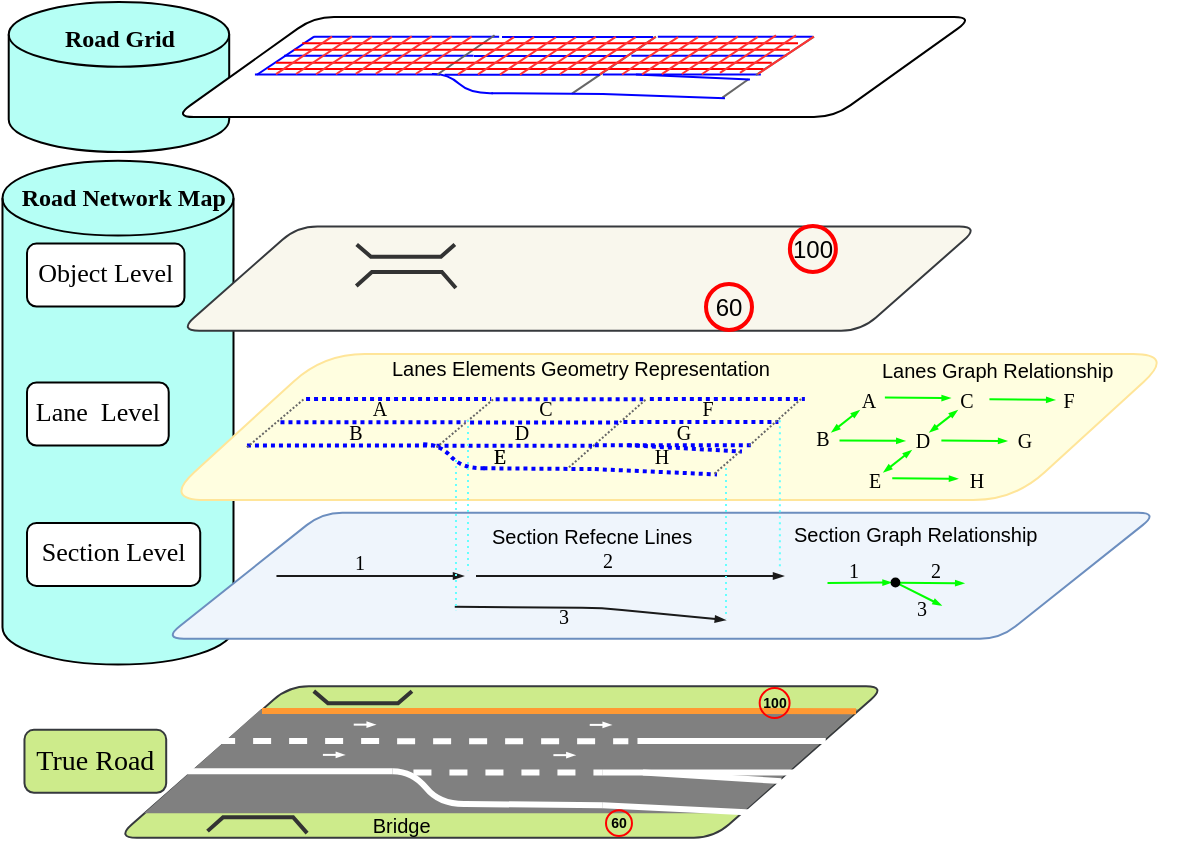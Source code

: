<mxfile version="13.7.2" type="github">
  <diagram id="C5RBs43oDa-KdzZeNtuy" name="Page-1">
    <mxGraphModel dx="517" dy="262" grid="1" gridSize="7.874" guides="1" tooltips="1" connect="1" arrows="1" fold="1" page="1" pageScale="1" pageWidth="850" pageHeight="1100" math="0" shadow="0">
      <root>
        <mxCell id="WIyWlLk6GJQsqaUBKTNV-0" />
        <mxCell id="WIyWlLk6GJQsqaUBKTNV-1" parent="WIyWlLk6GJQsqaUBKTNV-0" />
        <mxCell id="hoXgWQwnw69QvBTEGAqw-0" value="" style="shape=cylinder3;whiteSpace=wrap;boundedLbl=1;backgroundOutline=1;size=18.724;labelBorderColor=none;shadow=0;sketch=0;fillColor=#B5FFF5;" vertex="1" parent="WIyWlLk6GJQsqaUBKTNV-1">
          <mxGeometry x="99.24" y="228.35" width="115.51" height="251.96" as="geometry" />
        </mxCell>
        <mxCell id="hoXgWQwnw69QvBTEGAqw-1" value="Road Network Map" style="text;resizable=0;autosize=1;align=center;verticalAlign=middle;points=[];fillColor=none;strokeColor=none;fontFamily=Times New Roman;labelBorderColor=none;fontStyle=1" vertex="1" parent="WIyWlLk6GJQsqaUBKTNV-1">
          <mxGeometry x="104.75" y="234.22" width="110.236" height="23.622" as="geometry" />
        </mxCell>
        <mxCell id="hoXgWQwnw69QvBTEGAqw-2" value="" style="shape=parallelogram;perimeter=parallelogramPerimeter;whiteSpace=wrap;fixedSize=1;fillColor=#f9f7ed;fontFamily=Times New Roman;size=59.094;labelBorderColor=none;strokeColor=#36393d;rounded=1;" vertex="1" parent="WIyWlLk6GJQsqaUBKTNV-1">
          <mxGeometry x="187.61" y="261.26" width="400" height="52.09" as="geometry" />
        </mxCell>
        <mxCell id="hoXgWQwnw69QvBTEGAqw-3" value="" style="shape=parallelogram;perimeter=parallelogramPerimeter;whiteSpace=wrap;fixedSize=1;fontFamily=Times New Roman;size=79.842;labelBorderColor=none;fillColor=#FFFEE0;strokeColor=#FFE599;rounded=1;arcSize=41;" vertex="1" parent="WIyWlLk6GJQsqaUBKTNV-1">
          <mxGeometry x="180" y="325" width="505.04" height="73" as="geometry" />
        </mxCell>
        <mxCell id="hoXgWQwnw69QvBTEGAqw-6" value="" style="shape=cylinder3;whiteSpace=wrap;boundedLbl=1;backgroundOutline=1;size=16.2;fillColor=#B5FFF5;labelBorderColor=none;shadow=0;sketch=0;" vertex="1" parent="WIyWlLk6GJQsqaUBKTNV-1">
          <mxGeometry x="102.36" y="149" width="110.24" height="75" as="geometry" />
        </mxCell>
        <mxCell id="hoXgWQwnw69QvBTEGAqw-7" value="Road Grid" style="text;resizable=0;autosize=1;align=center;verticalAlign=middle;points=[];fillColor=none;strokeColor=none;fontFamily=Times New Roman;labelBorderColor=none;fontStyle=1" vertex="1" parent="WIyWlLk6GJQsqaUBKTNV-1">
          <mxGeometry x="126.48" y="154.5" width="62.992" height="23.622" as="geometry" />
        </mxCell>
        <mxCell id="hoXgWQwnw69QvBTEGAqw-8" value="" style="shape=parallelogram;perimeter=parallelogramPerimeter;whiteSpace=wrap;fixedSize=1;fontFamily=Times New Roman;size=70.0;labelBorderColor=none;fillColor=#FFFFFF;rounded=1;" vertex="1" parent="WIyWlLk6GJQsqaUBKTNV-1">
          <mxGeometry x="185" y="156.5" width="400" height="50" as="geometry" />
        </mxCell>
        <mxCell id="hoXgWQwnw69QvBTEGAqw-19" value="Section Level" style="text;resizable=0;autosize=1;align=center;verticalAlign=top;points=[];fontFamily=Times New Roman;labelBorderColor=none;rounded=1;fontSize=13;labelBackgroundColor=none;fillColor=#ffffff;strokeColor=#000000;" vertex="1" parent="WIyWlLk6GJQsqaUBKTNV-1">
          <mxGeometry x="111.5" y="409.45" width="86.614" height="31.496" as="geometry" />
        </mxCell>
        <mxCell id="hoXgWQwnw69QvBTEGAqw-20" value="Lane  Level" style="text;resizable=0;autosize=1;align=center;verticalAlign=top;points=[];fontFamily=Times New Roman;labelBorderColor=none;rounded=1;fontSize=13;strokeColor=#000000;fillColor=#ffffff;" vertex="1" parent="WIyWlLk6GJQsqaUBKTNV-1">
          <mxGeometry x="111.5" y="339.25" width="70.866" height="31.496" as="geometry" />
        </mxCell>
        <mxCell id="hoXgWQwnw69QvBTEGAqw-22" value="Object Level" style="text;resizable=0;autosize=1;align=center;verticalAlign=top;points=[];fontFamily=Times New Roman;labelBorderColor=none;rounded=1;fontSize=13;strokeColor=#000000;fillColor=#ffffff;" vertex="1" parent="WIyWlLk6GJQsqaUBKTNV-1">
          <mxGeometry x="111.5" y="269.8" width="78.74" height="31.496" as="geometry" />
        </mxCell>
        <mxCell id="hoXgWQwnw69QvBTEGAqw-24" value="100" style="ellipse;whiteSpace=wrap;aspect=fixed;rounded=1;shadow=0;sketch=0;gradientColor=#ea6b66;fillColor=none;strokeColor=#FF0000;strokeWidth=2;" vertex="1" parent="WIyWlLk6GJQsqaUBKTNV-1">
          <mxGeometry x="492.94" y="261" width="23" height="23" as="geometry" />
        </mxCell>
        <mxCell id="hoXgWQwnw69QvBTEGAqw-30" value="60" style="ellipse;whiteSpace=wrap;aspect=fixed;rounded=1;shadow=0;sketch=0;gradientColor=#ea6b66;fillColor=none;strokeColor=#FF0000;strokeWidth=2;" vertex="1" parent="WIyWlLk6GJQsqaUBKTNV-1">
          <mxGeometry x="451" y="290" width="23" height="23" as="geometry" />
        </mxCell>
        <mxCell id="hoXgWQwnw69QvBTEGAqw-112" value="" style="group;strokeWidth=1;dashed=1;dashPattern=1 1;" vertex="1" connectable="0" parent="WIyWlLk6GJQsqaUBKTNV-1">
          <mxGeometry x="221.47" y="347.46" width="265.748" height="37.76" as="geometry" />
        </mxCell>
        <mxCell id="hoXgWQwnw69QvBTEGAqw-103" value="" style="group;" vertex="1" connectable="0" parent="hoXgWQwnw69QvBTEGAqw-112">
          <mxGeometry width="265.748" height="37.76" as="geometry" />
        </mxCell>
        <mxCell id="hoXgWQwnw69QvBTEGAqw-78" value="" style="endArrow=none;dashed=1;strokeWidth=1;strokeColor=#666666;dashPattern=1 1;" edge="1" parent="hoXgWQwnw69QvBTEGAqw-103">
          <mxGeometry width="50" height="50" relative="1" as="geometry">
            <mxPoint x="161.026" y="34.211" as="sourcePoint" />
            <mxPoint x="199.622" y="0.132" as="targetPoint" />
          </mxGeometry>
        </mxCell>
        <mxCell id="hoXgWQwnw69QvBTEGAqw-88" value="" style="endArrow=none;dashed=1;strokeWidth=2;strokeColor=#0000FF;dashPattern=1 1;" edge="1" parent="hoXgWQwnw69QvBTEGAqw-103">
          <mxGeometry width="50" height="50" relative="1" as="geometry">
            <mxPoint x="29.555" as="sourcePoint" />
            <mxPoint x="122.114" as="targetPoint" />
          </mxGeometry>
        </mxCell>
        <mxCell id="hoXgWQwnw69QvBTEGAqw-90" value="" style="endArrow=none;dashed=1;strokeWidth=2;strokeColor=#0000FF;dashPattern=1 1;" edge="1" parent="hoXgWQwnw69QvBTEGAqw-103">
          <mxGeometry width="50" height="50" relative="1" as="geometry">
            <mxPoint x="16.766" y="11.68" as="sourcePoint" />
            <mxPoint x="109.324" y="11.68" as="targetPoint" />
          </mxGeometry>
        </mxCell>
        <mxCell id="hoXgWQwnw69QvBTEGAqw-91" value="" style="endArrow=none;dashed=1;strokeWidth=2;strokeColor=#0000FF;dashPattern=1 1;" edge="1" parent="hoXgWQwnw69QvBTEGAqw-103">
          <mxGeometry width="50" height="50" relative="1" as="geometry">
            <mxPoint x="0.003" y="23.229" as="sourcePoint" />
            <mxPoint x="92.561" y="23.229" as="targetPoint" />
          </mxGeometry>
        </mxCell>
        <mxCell id="hoXgWQwnw69QvBTEGAqw-93" value="" style="endArrow=none;dashed=1;strokeWidth=2;strokeColor=#0000FF;dashPattern=1 1;" edge="1" parent="hoXgWQwnw69QvBTEGAqw-103">
          <mxGeometry width="50" height="50" relative="1" as="geometry">
            <mxPoint x="124.359" y="0.142" as="sourcePoint" />
            <mxPoint x="198.117" y="0.142" as="targetPoint" />
          </mxGeometry>
        </mxCell>
        <mxCell id="hoXgWQwnw69QvBTEGAqw-94" value="" style="endArrow=none;dashed=1;strokeWidth=2;strokeColor=#0000FF;dashPattern=1 1;" edge="1" parent="hoXgWQwnw69QvBTEGAqw-103">
          <mxGeometry width="50" height="50" relative="1" as="geometry">
            <mxPoint x="111.57" y="11.823" as="sourcePoint" />
            <mxPoint x="186.077" y="11.823" as="targetPoint" />
          </mxGeometry>
        </mxCell>
        <mxCell id="hoXgWQwnw69QvBTEGAqw-95" value="" style="endArrow=none;dashed=1;strokeWidth=2;strokeColor=#0000FF;dashPattern=1 1;" edge="1" parent="hoXgWQwnw69QvBTEGAqw-103">
          <mxGeometry width="50" height="50" relative="1" as="geometry">
            <mxPoint x="94.807" y="23.371" as="sourcePoint" />
            <mxPoint x="172.532" y="23.371" as="targetPoint" />
          </mxGeometry>
        </mxCell>
        <mxCell id="hoXgWQwnw69QvBTEGAqw-96" value="" style="endArrow=none;exitX=0.14;exitY=0.207;exitDx=0;exitDy=0;exitPerimeter=0;strokeWidth=2;strokeColor=#0000FF;dashed=1;dashPattern=1 1;" edge="1" parent="hoXgWQwnw69QvBTEGAqw-103">
          <mxGeometry width="50" height="50" relative="1" as="geometry">
            <mxPoint x="118.256" y="34.68" as="sourcePoint" />
            <mxPoint x="174.694" y="35.094" as="targetPoint" />
            <Array as="points" />
          </mxGeometry>
        </mxCell>
        <mxCell id="hoXgWQwnw69QvBTEGAqw-97" value="" style="endArrow=none;strokeColor=#0000FF;strokeWidth=2;curved=1;dashed=1;dashPattern=1 1;" edge="1" parent="hoXgWQwnw69QvBTEGAqw-103">
          <mxGeometry width="50" height="50" relative="1" as="geometry">
            <mxPoint x="88.156" y="22.632" as="sourcePoint" />
            <mxPoint x="119.009" y="34.654" as="targetPoint" />
            <Array as="points">
              <mxPoint x="96.434" y="22.632" />
              <mxPoint x="107.721" y="35.094" />
            </Array>
          </mxGeometry>
        </mxCell>
        <mxCell id="hoXgWQwnw69QvBTEGAqw-98" value="" style="endArrow=none;exitX=0.14;exitY=0.207;exitDx=0;exitDy=0;exitPerimeter=0;entryX=0.962;entryY=0.209;entryDx=0;entryDy=0;entryPerimeter=0;strokeWidth=2;strokeColor=#0000FF;dashed=1;dashPattern=1 1;" edge="1" parent="hoXgWQwnw69QvBTEGAqw-103">
          <mxGeometry width="50" height="50" relative="1" as="geometry">
            <mxPoint x="173.942" y="23.133" as="sourcePoint" />
            <mxPoint x="252.955" y="23.133" as="targetPoint" />
            <Array as="points" />
          </mxGeometry>
        </mxCell>
        <mxCell id="hoXgWQwnw69QvBTEGAqw-99" value="" style="endArrow=none;strokeWidth=2;strokeColor=#0000FF;entryX=0.895;entryY=0.691;entryDx=0;entryDy=0;entryPerimeter=0;dashed=1;dashPattern=1 1;" edge="1" parent="hoXgWQwnw69QvBTEGAqw-103">
          <mxGeometry width="50" height="50" relative="1" as="geometry">
            <mxPoint x="190.497" y="23.145" as="sourcePoint" />
            <mxPoint x="247.511" y="26.29" as="targetPoint" />
            <Array as="points" />
          </mxGeometry>
        </mxCell>
        <mxCell id="hoXgWQwnw69QvBTEGAqw-100" value="" style="endArrow=none;strokeWidth=2;strokeColor=#0000FF;entryX=0.85;entryY=0.993;entryDx=0;entryDy=0;entryPerimeter=0;dashed=1;dashPattern=1 1;" edge="1" parent="hoXgWQwnw69QvBTEGAqw-103">
          <mxGeometry width="50" height="50" relative="1" as="geometry">
            <mxPoint x="173.942" y="35.094" as="sourcePoint" />
            <mxPoint x="235.03" y="37.76" as="targetPoint" />
            <Array as="points" />
          </mxGeometry>
        </mxCell>
        <mxCell id="hoXgWQwnw69QvBTEGAqw-101" value="" style="endArrow=none;exitX=0.14;exitY=0.207;exitDx=0;exitDy=0;exitPerimeter=0;entryX=0.962;entryY=0.209;entryDx=0;entryDy=0;entryPerimeter=0;strokeWidth=2;strokeColor=#0000FF;dashed=1;dashPattern=1 1;" edge="1" parent="hoXgWQwnw69QvBTEGAqw-103">
          <mxGeometry width="50" height="50" relative="1" as="geometry">
            <mxPoint x="188.239" y="11.591" as="sourcePoint" />
            <mxPoint x="265.748" y="11.591" as="targetPoint" />
            <Array as="points" />
          </mxGeometry>
        </mxCell>
        <mxCell id="hoXgWQwnw69QvBTEGAqw-79" value="" style="endArrow=none;dashed=1;strokeWidth=1;strokeColor=#666666;dashPattern=1 1;" edge="1" parent="hoXgWQwnw69QvBTEGAqw-103">
          <mxGeometry width="50" height="50" relative="1" as="geometry">
            <mxPoint x="94.805" y="24.19" as="sourcePoint" />
            <mxPoint x="123.4" as="targetPoint" />
          </mxGeometry>
        </mxCell>
        <mxCell id="hoXgWQwnw69QvBTEGAqw-105" value="" style="endArrow=none;exitX=0.14;exitY=0.207;exitDx=0;exitDy=0;exitPerimeter=0;entryX=0.962;entryY=0.209;entryDx=0;entryDy=0;entryPerimeter=0;strokeWidth=2;strokeColor=#0000FF;dashed=1;dashPattern=1 1;" edge="1" parent="hoXgWQwnw69QvBTEGAqw-103">
          <mxGeometry width="50" height="50" relative="1" as="geometry">
            <mxPoint x="201.456" y="-0.003" as="sourcePoint" />
            <mxPoint x="278.965" y="-0.003" as="targetPoint" />
            <Array as="points" />
          </mxGeometry>
        </mxCell>
        <mxCell id="hoXgWQwnw69QvBTEGAqw-109" value="" style="endArrow=none;dashed=1;strokeWidth=1;strokeColor=#666666;dashPattern=1 1;" edge="1" parent="hoXgWQwnw69QvBTEGAqw-103">
          <mxGeometry width="50" height="50" relative="1" as="geometry">
            <mxPoint x="251.071" y="23.457" as="sourcePoint" />
            <mxPoint x="277.863" y="-0.73" as="targetPoint" />
          </mxGeometry>
        </mxCell>
        <mxCell id="hoXgWQwnw69QvBTEGAqw-114" value="" style="endArrow=none;dashed=1;strokeWidth=1;strokeColor=#666666;dashPattern=1 1;" edge="1" parent="hoXgWQwnw69QvBTEGAqw-103">
          <mxGeometry width="50" height="50" relative="1" as="geometry">
            <mxPoint x="2.842e-14" y="24.195" as="sourcePoint" />
            <mxPoint x="28.595" y="0.005" as="targetPoint" />
          </mxGeometry>
        </mxCell>
        <mxCell id="hoXgWQwnw69QvBTEGAqw-110" value="" style="endArrow=none;dashed=1;strokeWidth=1;strokeColor=#666666;dashPattern=1 1;" edge="1" parent="hoXgWQwnw69QvBTEGAqw-112">
          <mxGeometry width="50" height="50" relative="1" as="geometry">
            <mxPoint x="233.763" y="37.385" as="sourcePoint" />
            <mxPoint x="246.78" y="26.058" as="targetPoint" />
          </mxGeometry>
        </mxCell>
        <mxCell id="hoXgWQwnw69QvBTEGAqw-115" value="Lanes Elements Geometry Representation " style="text;whiteSpace=wrap;fontSize=10;" vertex="1" parent="WIyWlLk6GJQsqaUBKTNV-1">
          <mxGeometry x="292.09" y="319.84" width="196.85" height="23.62" as="geometry" />
        </mxCell>
        <mxCell id="hoXgWQwnw69QvBTEGAqw-116" value="Lanes Graph Relationship" style="text;whiteSpace=wrap;fontSize=10;" vertex="1" parent="WIyWlLk6GJQsqaUBKTNV-1">
          <mxGeometry x="537" y="321.38" width="135.04" height="23.62" as="geometry" />
        </mxCell>
        <mxCell id="hoXgWQwnw69QvBTEGAqw-129" value="" style="group;" vertex="1" connectable="0" parent="WIyWlLk6GJQsqaUBKTNV-1">
          <mxGeometry x="117.0" y="496.03" width="425.2" height="84.032" as="geometry" />
        </mxCell>
        <mxCell id="hoXgWQwnw69QvBTEGAqw-49" value="" style="shape=parallelogram;perimeter=parallelogramPerimeter;whiteSpace=wrap;fixedSize=1;fillColor=#cdeb8b;fontFamily=Times New Roman;size=86.056;labelBorderColor=none;strokeColor=#36393d;rounded=1;" vertex="1" parent="hoXgWQwnw69QvBTEGAqw-129">
          <mxGeometry x="39.37" y="-4.87" width="384.63" height="75.74" as="geometry" />
        </mxCell>
        <mxCell id="hoXgWQwnw69QvBTEGAqw-65" value="" style="shape=parallelogram;perimeter=parallelogramPerimeter;whiteSpace=wrap;fixedSize=1;fontFamily=Times New Roman;size=58.287;labelBorderColor=none;fontColor=#ffffff;fillColor=#808080;strokeColor=none;" vertex="1" parent="hoXgWQwnw69QvBTEGAqw-129">
          <mxGeometry x="53.015" y="6.73" width="357.113" height="51.81" as="geometry" />
        </mxCell>
        <mxCell id="hoXgWQwnw69QvBTEGAqw-50" value="" style="endArrow=none;exitX=0.14;exitY=0.207;exitDx=0;exitDy=0;exitPerimeter=0;entryX=0.962;entryY=0.209;entryDx=0;entryDy=0;entryPerimeter=0;strokeWidth=3;fillColor=#ffff88;strokeColor=#FF9933;" edge="1" parent="hoXgWQwnw69QvBTEGAqw-129">
          <mxGeometry width="50" height="50" relative="1" as="geometry">
            <mxPoint x="112" y="7.424" as="sourcePoint" />
            <mxPoint x="409" y="7.544" as="targetPoint" />
            <Array as="points" />
          </mxGeometry>
        </mxCell>
        <mxCell id="hoXgWQwnw69QvBTEGAqw-52" value="" style="endArrow=none;exitX=0.14;exitY=0.207;exitDx=0;exitDy=0;exitPerimeter=0;entryX=0.962;entryY=0.209;entryDx=0;entryDy=0;entryPerimeter=0;strokeWidth=3;fillColor=#ffff88;strokeColor=#FFFFFF;dashed=1;rounded=1;" edge="1" parent="hoXgWQwnw69QvBTEGAqw-129">
          <mxGeometry width="50" height="50" relative="1" as="geometry">
            <mxPoint x="89.567" y="22.478" as="sourcePoint" />
            <mxPoint x="295.172" y="22.598" as="targetPoint" />
            <Array as="points" />
          </mxGeometry>
        </mxCell>
        <mxCell id="hoXgWQwnw69QvBTEGAqw-53" value="" style="endArrow=none;exitX=0.14;exitY=0.207;exitDx=0;exitDy=0;exitPerimeter=0;entryX=0.962;entryY=0.209;entryDx=0;entryDy=0;entryPerimeter=0;strokeWidth=3;fillColor=#ffff88;strokeColor=#FFFFFF;" edge="1" parent="hoXgWQwnw69QvBTEGAqw-129">
          <mxGeometry width="50" height="50" relative="1" as="geometry">
            <mxPoint x="74.407" y="37.54" as="sourcePoint" />
            <mxPoint x="177.292" y="37.54" as="targetPoint" />
            <Array as="points" />
          </mxGeometry>
        </mxCell>
        <mxCell id="hoXgWQwnw69QvBTEGAqw-54" value="" style="endArrow=none;exitX=0.14;exitY=0.207;exitDx=0;exitDy=0;exitPerimeter=0;strokeWidth=3;strokeColor=#FFFFFF;" edge="1" parent="hoXgWQwnw69QvBTEGAqw-129">
          <mxGeometry width="50" height="50" relative="1" as="geometry">
            <mxPoint x="213.844" y="53.976" as="sourcePoint" />
            <mxPoint x="282.379" y="54.54" as="targetPoint" />
            <Array as="points" />
          </mxGeometry>
        </mxCell>
        <mxCell id="hoXgWQwnw69QvBTEGAqw-63" value="" style="endArrow=none;strokeColor=#FFFFFF;strokeWidth=3;curved=1;endFill=0;" edge="1" parent="hoXgWQwnw69QvBTEGAqw-129">
          <mxGeometry width="50" height="50" relative="1" as="geometry">
            <mxPoint x="177.292" y="37.54" as="sourcePoint" />
            <mxPoint x="214.758" y="53.94" as="targetPoint" />
            <Array as="points">
              <mxPoint x="187.344" y="37.54" />
              <mxPoint x="201.051" y="54.54" />
            </Array>
          </mxGeometry>
        </mxCell>
        <mxCell id="hoXgWQwnw69QvBTEGAqw-64" value="" style="endArrow=none;exitX=0.14;exitY=0.207;exitDx=0;exitDy=0;exitPerimeter=0;entryX=0.962;entryY=0.209;entryDx=0;entryDy=0;entryPerimeter=0;strokeWidth=3;fillColor=#ffff88;strokeColor=#FFFFFF;dashed=1;" edge="1" parent="hoXgWQwnw69QvBTEGAqw-129">
          <mxGeometry width="50" height="50" relative="1" as="geometry">
            <mxPoint x="187.722" y="38.224" as="sourcePoint" />
            <mxPoint x="282.379" y="38.224" as="targetPoint" />
            <Array as="points" />
          </mxGeometry>
        </mxCell>
        <mxCell id="hoXgWQwnw69QvBTEGAqw-69" value="" style="endArrow=none;exitX=0.14;exitY=0.207;exitDx=0;exitDy=0;exitPerimeter=0;entryX=0.962;entryY=0.209;entryDx=0;entryDy=0;entryPerimeter=0;strokeWidth=3;fillColor=#ffff88;strokeColor=#FFFFFF;" edge="1" parent="hoXgWQwnw69QvBTEGAqw-129">
          <mxGeometry width="50" height="50" relative="1" as="geometry">
            <mxPoint x="282.379" y="38.224" as="sourcePoint" />
            <mxPoint x="378.328" y="38.224" as="targetPoint" />
            <Array as="points" />
          </mxGeometry>
        </mxCell>
        <mxCell id="hoXgWQwnw69QvBTEGAqw-70" value="" style="endArrow=none;strokeWidth=3;fillColor=#ffff88;strokeColor=#FFFFFF;entryX=0.895;entryY=0.691;entryDx=0;entryDy=0;entryPerimeter=0;" edge="1" parent="hoXgWQwnw69QvBTEGAqw-129">
          <mxGeometry width="50" height="50" relative="1" as="geometry">
            <mxPoint x="302.483" y="38.24" as="sourcePoint" />
            <mxPoint x="371.718" y="42.531" as="targetPoint" />
            <Array as="points" />
          </mxGeometry>
        </mxCell>
        <mxCell id="hoXgWQwnw69QvBTEGAqw-72" value="" style="endArrow=none;strokeWidth=3;strokeColor=#FFFFFF;entryX=0.85;entryY=0.993;entryDx=0;entryDy=0;entryPerimeter=0;" edge="1" parent="hoXgWQwnw69QvBTEGAqw-129" target="hoXgWQwnw69QvBTEGAqw-65">
          <mxGeometry width="50" height="50" relative="1" as="geometry">
            <mxPoint x="282.379" y="54.54" as="sourcePoint" />
            <mxPoint x="356.48" y="58.436" as="targetPoint" />
            <Array as="points" />
          </mxGeometry>
        </mxCell>
        <mxCell id="hoXgWQwnw69QvBTEGAqw-73" value="" style="endArrow=blockThin;strokeColor=#FFFFFF;strokeWidth=1;endFill=1;startSize=2;endSize=2;" edge="1" parent="hoXgWQwnw69QvBTEGAqw-129">
          <mxGeometry width="50" height="50" relative="1" as="geometry">
            <mxPoint x="257.706" y="29.54" as="sourcePoint" />
            <mxPoint x="268.672" y="29.54" as="targetPoint" />
          </mxGeometry>
        </mxCell>
        <mxCell id="hoXgWQwnw69QvBTEGAqw-74" value="" style="endArrow=blockThin;strokeColor=#FFFFFF;strokeWidth=1;endFill=1;startSize=2;endSize=2;" edge="1" parent="hoXgWQwnw69QvBTEGAqw-129">
          <mxGeometry width="50" height="50" relative="1" as="geometry">
            <mxPoint x="275.867" y="14.414" as="sourcePoint" />
            <mxPoint x="286.833" y="14.414" as="targetPoint" />
          </mxGeometry>
        </mxCell>
        <mxCell id="hoXgWQwnw69QvBTEGAqw-75" value="" style="endArrow=blockThin;strokeColor=#FFFFFF;strokeWidth=1;endFill=1;startSize=2;endSize=2;" edge="1" parent="hoXgWQwnw69QvBTEGAqw-129">
          <mxGeometry width="50" height="50" relative="1" as="geometry">
            <mxPoint x="142.452" y="29.414" as="sourcePoint" />
            <mxPoint x="153.418" y="29.414" as="targetPoint" />
          </mxGeometry>
        </mxCell>
        <mxCell id="hoXgWQwnw69QvBTEGAqw-76" value="" style="endArrow=blockThin;strokeColor=#FFFFFF;strokeWidth=1;endFill=1;startSize=2;endSize=2;" edge="1" parent="hoXgWQwnw69QvBTEGAqw-129">
          <mxGeometry width="50" height="50" relative="1" as="geometry">
            <mxPoint x="157.872" y="14.288" as="sourcePoint" />
            <mxPoint x="168.837" y="14.288" as="targetPoint" />
          </mxGeometry>
        </mxCell>
        <mxCell id="hoXgWQwnw69QvBTEGAqw-77" value="" style="endArrow=none;exitX=0.14;exitY=0.207;exitDx=0;exitDy=0;exitPerimeter=0;entryX=0.962;entryY=0.209;entryDx=0;entryDy=0;entryPerimeter=0;strokeWidth=3;fillColor=#ffff88;strokeColor=#FFFFFF;" edge="1" parent="hoXgWQwnw69QvBTEGAqw-129">
          <mxGeometry width="50" height="50" relative="1" as="geometry">
            <mxPoint x="299.741" y="22.478" as="sourcePoint" />
            <mxPoint x="393.863" y="22.478" as="targetPoint" />
            <Array as="points" />
          </mxGeometry>
        </mxCell>
        <mxCell id="hoXgWQwnw69QvBTEGAqw-130" value="True Road" style="text;resizable=0;autosize=1;align=center;verticalAlign=top;points=[];fillColor=#cdeb8b;fontFamily=Times New Roman;labelBorderColor=none;rounded=1;fontSize=14;strokeColor=#36393d;" vertex="1" parent="hoXgWQwnw69QvBTEGAqw-129">
          <mxGeometry x="-6.766" y="16.884" width="70.866" height="31.496" as="geometry" />
        </mxCell>
        <mxCell id="hoXgWQwnw69QvBTEGAqw-131" value="100" style="ellipse;whiteSpace=wrap;aspect=fixed;rounded=1;shadow=0;sketch=0;gradientColor=#ea6b66;fillColor=none;strokeColor=#FF0000;strokeWidth=1;fontSize=7;fontStyle=1" vertex="1" parent="hoXgWQwnw69QvBTEGAqw-129">
          <mxGeometry x="360.834" y="-3.996" width="14.961" height="14.96" as="geometry" />
        </mxCell>
        <mxCell id="hoXgWQwnw69QvBTEGAqw-144" value="" style="endArrow=none;strokeWidth=2;fontSize=7;rounded=0;strokeColor=#333333;exitX=0.183;exitY=0.956;exitDx=0;exitDy=0;exitPerimeter=0;" edge="1" parent="hoXgWQwnw69QvBTEGAqw-129">
          <mxGeometry width="50" height="50" relative="1" as="geometry">
            <mxPoint x="84.757" y="67.537" as="sourcePoint" />
            <mxPoint x="134.55" y="68.54" as="targetPoint" />
            <Array as="points">
              <mxPoint x="92.55" y="60.54" />
              <mxPoint x="127.55" y="60.54" />
            </Array>
          </mxGeometry>
        </mxCell>
        <mxCell id="hoXgWQwnw69QvBTEGAqw-143" value="" style="endArrow=none;strokeWidth=2;fontSize=7;rounded=0;strokeColor=#333333;" edge="1" parent="hoXgWQwnw69QvBTEGAqw-129">
          <mxGeometry width="50" height="50" relative="1" as="geometry">
            <mxPoint x="137.888" y="-2.462" as="sourcePoint" />
            <mxPoint x="186.978" y="-2.462" as="targetPoint" />
            <Array as="points">
              <mxPoint x="145.01" y="3.61" />
              <mxPoint x="180.01" y="3.61" />
            </Array>
          </mxGeometry>
        </mxCell>
        <mxCell id="hoXgWQwnw69QvBTEGAqw-145" value="Bridge" style="text;fontSize=10;labelBackgroundColor=none;" vertex="1" parent="hoXgWQwnw69QvBTEGAqw-129">
          <mxGeometry x="165.352" y="52.536" width="39.37" height="31.496" as="geometry" />
        </mxCell>
        <mxCell id="hoXgWQwnw69QvBTEGAqw-132" value="60" style="ellipse;whiteSpace=wrap;aspect=fixed;rounded=1;shadow=0;sketch=0;gradientColor=#ea6b66;fillColor=none;strokeColor=#FF0000;strokeWidth=1;fontSize=7;fontStyle=1" vertex="1" parent="WIyWlLk6GJQsqaUBKTNV-1">
          <mxGeometry x="400.998" y="553.068" width="12.99" height="12.992" as="geometry" />
        </mxCell>
        <mxCell id="hoXgWQwnw69QvBTEGAqw-4" value="" style="shape=parallelogram;perimeter=parallelogramPerimeter;whiteSpace=wrap;fixedSize=1;fontFamily=Times New Roman;size=79.178;labelBorderColor=none;strokeColor=#6c8ebf;fillColor=#EFF5FC;rounded=1;" vertex="1" parent="WIyWlLk6GJQsqaUBKTNV-1">
          <mxGeometry x="180" y="404.35" width="497.16" height="62.99" as="geometry" />
        </mxCell>
        <mxCell id="hoXgWQwnw69QvBTEGAqw-18" value="" style="endArrow=blockThin;fontSize=14;strokeColor=#1A1A1A;strokeWidth=1;endFill=1;exitX=0.365;exitY=0.505;exitDx=0;exitDy=0;exitPerimeter=0;endSize=3;entryX=0.565;entryY=0.852;entryDx=0;entryDy=0;entryPerimeter=0;" edge="1" parent="WIyWlLk6GJQsqaUBKTNV-1" target="hoXgWQwnw69QvBTEGAqw-4">
          <mxGeometry width="50" height="50" relative="1" as="geometry">
            <mxPoint x="325.378" y="451.433" as="sourcePoint" />
            <mxPoint x="462" y="461" as="targetPoint" />
            <Array as="points">
              <mxPoint x="399" y="452" />
            </Array>
          </mxGeometry>
        </mxCell>
        <mxCell id="hoXgWQwnw69QvBTEGAqw-246" value="" style="group;" vertex="1" connectable="0" parent="WIyWlLk6GJQsqaUBKTNV-1">
          <mxGeometry x="225.47" y="165.61" width="279.53" height="31.5" as="geometry" />
        </mxCell>
        <mxCell id="hoXgWQwnw69QvBTEGAqw-197" value="" style="endArrow=none;strokeWidth=1;strokeColor=#666666;" edge="1" parent="hoXgWQwnw69QvBTEGAqw-246">
          <mxGeometry width="50" height="50" relative="1" as="geometry">
            <mxPoint x="233.757" y="31.195" as="sourcePoint" />
            <mxPoint x="246.774" y="21.989" as="targetPoint" />
          </mxGeometry>
        </mxCell>
        <mxCell id="hoXgWQwnw69QvBTEGAqw-178" value="" style="endArrow=none;strokeWidth=1;strokeColor=#666666;" edge="1" parent="hoXgWQwnw69QvBTEGAqw-246">
          <mxGeometry width="50" height="50" relative="1" as="geometry">
            <mxPoint x="158.531" y="29.164" as="sourcePoint" />
            <mxPoint x="200.531" y="0.715" as="targetPoint" />
          </mxGeometry>
        </mxCell>
        <mxCell id="hoXgWQwnw69QvBTEGAqw-179" value="" style="endArrow=none;strokeWidth=1;strokeColor=#0000FF;" edge="1" parent="hoXgWQwnw69QvBTEGAqw-246">
          <mxGeometry width="50" height="50" relative="1" as="geometry">
            <mxPoint x="29.552" y="0.808" as="sourcePoint" />
            <mxPoint x="122.109" y="0.808" as="targetPoint" />
          </mxGeometry>
        </mxCell>
        <mxCell id="hoXgWQwnw69QvBTEGAqw-180" value="" style="endArrow=none;strokeWidth=1;strokeColor=#0000FF;" edge="1" parent="hoXgWQwnw69QvBTEGAqw-246">
          <mxGeometry width="50" height="50" relative="1" as="geometry">
            <mxPoint x="14.533" y="10.302" as="sourcePoint" />
            <mxPoint x="109.32" y="10.302" as="targetPoint" />
          </mxGeometry>
        </mxCell>
        <mxCell id="hoXgWQwnw69QvBTEGAqw-181" value="" style="endArrow=none;strokeWidth=1;strokeColor=#0000FF;" edge="1" parent="hoXgWQwnw69QvBTEGAqw-246">
          <mxGeometry width="50" height="50" relative="1" as="geometry">
            <mxPoint y="19.689" as="sourcePoint" />
            <mxPoint x="92.557" y="19.689" as="targetPoint" />
          </mxGeometry>
        </mxCell>
        <mxCell id="hoXgWQwnw69QvBTEGAqw-182" value="" style="endArrow=none;strokeWidth=1;strokeColor=#0000FF;" edge="1" parent="hoXgWQwnw69QvBTEGAqw-246">
          <mxGeometry width="50" height="50" relative="1" as="geometry">
            <mxPoint x="123.532" y="0.924" as="sourcePoint" />
            <mxPoint x="199.112" y="0.924" as="targetPoint" />
          </mxGeometry>
        </mxCell>
        <mxCell id="hoXgWQwnw69QvBTEGAqw-183" value="" style="endArrow=none;strokeWidth=1;strokeColor=#0000FF;" edge="1" parent="hoXgWQwnw69QvBTEGAqw-246">
          <mxGeometry width="50" height="50" relative="1" as="geometry">
            <mxPoint x="109.532" y="10.418" as="sourcePoint" />
            <mxPoint x="186.072" y="10.418" as="targetPoint" />
          </mxGeometry>
        </mxCell>
        <mxCell id="hoXgWQwnw69QvBTEGAqw-184" value="" style="endArrow=none;strokeWidth=1;strokeColor=#0000FF;" edge="1" parent="hoXgWQwnw69QvBTEGAqw-246">
          <mxGeometry width="50" height="50" relative="1" as="geometry">
            <mxPoint x="94.803" y="19.804" as="sourcePoint" />
            <mxPoint x="172.527" y="19.804" as="targetPoint" />
          </mxGeometry>
        </mxCell>
        <mxCell id="hoXgWQwnw69QvBTEGAqw-185" value="" style="endArrow=none;exitX=0.14;exitY=0.207;exitDx=0;exitDy=0;exitPerimeter=0;strokeWidth=1;strokeColor=#0000FF;" edge="1" parent="hoXgWQwnw69QvBTEGAqw-246">
          <mxGeometry width="50" height="50" relative="1" as="geometry">
            <mxPoint x="118.252" y="28.997" as="sourcePoint" />
            <mxPoint x="174.689" y="29.333" as="targetPoint" />
            <Array as="points" />
          </mxGeometry>
        </mxCell>
        <mxCell id="hoXgWQwnw69QvBTEGAqw-186" value="" style="endArrow=none;strokeColor=#0000FF;strokeWidth=1;curved=1;" edge="1" parent="hoXgWQwnw69QvBTEGAqw-246">
          <mxGeometry width="50" height="50" relative="1" as="geometry">
            <mxPoint x="88.532" y="19.41" as="sourcePoint" />
            <mxPoint x="119.005" y="28.975" as="targetPoint" />
            <Array as="points">
              <mxPoint x="96.43" y="19.204" />
              <mxPoint x="107.717" y="29.333" />
            </Array>
          </mxGeometry>
        </mxCell>
        <mxCell id="hoXgWQwnw69QvBTEGAqw-187" value="" style="endArrow=none;exitX=0.14;exitY=0.207;exitDx=0;exitDy=0;exitPerimeter=0;entryX=0.962;entryY=0.209;entryDx=0;entryDy=0;entryPerimeter=0;strokeWidth=1;strokeColor=#0000FF;" edge="1" parent="hoXgWQwnw69QvBTEGAqw-246">
          <mxGeometry width="50" height="50" relative="1" as="geometry">
            <mxPoint x="173.937" y="19.611" as="sourcePoint" />
            <mxPoint x="252.949" y="19.611" as="targetPoint" />
            <Array as="points" />
          </mxGeometry>
        </mxCell>
        <mxCell id="hoXgWQwnw69QvBTEGAqw-188" value="" style="endArrow=none;strokeWidth=1;strokeColor=#0000FF;entryX=0.895;entryY=0.691;entryDx=0;entryDy=0;entryPerimeter=0;" edge="1" parent="hoXgWQwnw69QvBTEGAqw-246">
          <mxGeometry width="50" height="50" relative="1" as="geometry">
            <mxPoint x="190.492" y="19.621" as="sourcePoint" />
            <mxPoint x="247.506" y="22.177" as="targetPoint" />
            <Array as="points" />
          </mxGeometry>
        </mxCell>
        <mxCell id="hoXgWQwnw69QvBTEGAqw-189" value="" style="endArrow=none;strokeWidth=1;strokeColor=#0000FF;entryX=0.85;entryY=0.993;entryDx=0;entryDy=0;entryPerimeter=0;" edge="1" parent="hoXgWQwnw69QvBTEGAqw-246">
          <mxGeometry width="50" height="50" relative="1" as="geometry">
            <mxPoint x="173.937" y="29.333" as="sourcePoint" />
            <mxPoint x="235.025" y="31.5" as="targetPoint" />
            <Array as="points" />
          </mxGeometry>
        </mxCell>
        <mxCell id="hoXgWQwnw69QvBTEGAqw-190" value="" style="endArrow=none;exitX=0.14;exitY=0.207;exitDx=0;exitDy=0;exitPerimeter=0;entryX=0.962;entryY=0.209;entryDx=0;entryDy=0;entryPerimeter=0;strokeWidth=1;strokeColor=#0000FF;" edge="1" parent="hoXgWQwnw69QvBTEGAqw-246">
          <mxGeometry width="50" height="50" relative="1" as="geometry">
            <mxPoint x="188.234" y="10.229" as="sourcePoint" />
            <mxPoint x="265.742" y="10.229" as="targetPoint" />
            <Array as="points" />
          </mxGeometry>
        </mxCell>
        <mxCell id="hoXgWQwnw69QvBTEGAqw-191" value="" style="endArrow=none;strokeWidth=1;strokeColor=#0000FF;" edge="1" parent="hoXgWQwnw69QvBTEGAqw-246">
          <mxGeometry width="50" height="50" relative="1" as="geometry">
            <mxPoint x="0.997" y="19.767" as="sourcePoint" />
            <mxPoint x="29.592" y="0.715" as="targetPoint" />
          </mxGeometry>
        </mxCell>
        <mxCell id="hoXgWQwnw69QvBTEGAqw-192" value="" style="endArrow=none;strokeWidth=1;strokeColor=#666666;" edge="1" parent="hoXgWQwnw69QvBTEGAqw-246">
          <mxGeometry width="50" height="50" relative="1" as="geometry">
            <mxPoint x="91.231" y="19.666" as="sourcePoint" />
            <mxPoint x="119.826" y="0.003" as="targetPoint" />
          </mxGeometry>
        </mxCell>
        <mxCell id="hoXgWQwnw69QvBTEGAqw-193" value="" style="endArrow=none;exitX=0.14;exitY=0.207;exitDx=0;exitDy=0;exitPerimeter=0;entryX=0.962;entryY=0.209;entryDx=0;entryDy=0;entryPerimeter=0;strokeWidth=1;strokeColor=#0000FF;" edge="1" parent="hoXgWQwnw69QvBTEGAqw-246">
          <mxGeometry width="50" height="50" relative="1" as="geometry">
            <mxPoint x="201.451" y="0.806" as="sourcePoint" />
            <mxPoint x="278.959" y="0.806" as="targetPoint" />
            <Array as="points" />
          </mxGeometry>
        </mxCell>
        <mxCell id="hoXgWQwnw69QvBTEGAqw-194" value="" style="endArrow=none;strokeWidth=1;strokeColor=#666666;" edge="1" parent="hoXgWQwnw69QvBTEGAqw-246">
          <mxGeometry width="50" height="50" relative="1" as="geometry">
            <mxPoint x="250.53" y="19.875" as="sourcePoint" />
            <mxPoint x="279.53" y="0.715" as="targetPoint" />
          </mxGeometry>
        </mxCell>
        <mxCell id="hoXgWQwnw69QvBTEGAqw-203" value="" style="line;strokeWidth=1;perimeter=backbonePerimeter;points=[];outlineConnect=0;rounded=0;shadow=0;labelBackgroundColor=none;sketch=0;fillColor=#4D4D4D;gradientColor=none;fontFamily=Times New Roman;fontSize=10;fontColor=#000000;align=left;strokeColor=#FF0000;" vertex="1" parent="hoXgWQwnw69QvBTEGAqw-246">
          <mxGeometry x="23.623" width="247.907" height="8.128" as="geometry" />
        </mxCell>
        <mxCell id="hoXgWQwnw69QvBTEGAqw-206" value="" style="line;strokeWidth=1;perimeter=backbonePerimeter;points=[];outlineConnect=0;rounded=0;shadow=0;labelBackgroundColor=none;sketch=0;fillColor=#4D4D4D;gradientColor=none;fontFamily=Times New Roman;fontSize=10;fontColor=#000000;align=left;strokeColor=#FF0000;" vertex="1" parent="hoXgWQwnw69QvBTEGAqw-246">
          <mxGeometry x="19.497" y="3.149" width="247.907" height="8.128" as="geometry" />
        </mxCell>
        <mxCell id="hoXgWQwnw69QvBTEGAqw-208" value="" style="line;strokeWidth=1;perimeter=backbonePerimeter;points=[];outlineConnect=0;rounded=0;shadow=0;labelBackgroundColor=none;sketch=0;fillColor=#4D4D4D;gradientColor=none;fontFamily=Times New Roman;fontSize=10;fontColor=#000000;align=left;strokeColor=#FF0000;" vertex="1" parent="hoXgWQwnw69QvBTEGAqw-246">
          <mxGeometry x="10.497" y="9.651" width="247.907" height="8.128" as="geometry" />
        </mxCell>
        <mxCell id="hoXgWQwnw69QvBTEGAqw-209" value="" style="line;strokeWidth=1;perimeter=backbonePerimeter;points=[];outlineConnect=0;rounded=0;shadow=0;labelBackgroundColor=none;sketch=0;fillColor=#4D4D4D;gradientColor=none;fontFamily=Times New Roman;fontSize=10;fontColor=#000000;align=left;strokeColor=#FF0000;" vertex="1" parent="hoXgWQwnw69QvBTEGAqw-246">
          <mxGeometry x="6.371" y="12.8" width="247.907" height="8.128" as="geometry" />
        </mxCell>
        <mxCell id="hoXgWQwnw69QvBTEGAqw-210" value="" style="endArrow=none;strokeWidth=1;fontFamily=Times New Roman;fontSize=10;fontColor=#000000;strokeColor=#FF3333;" edge="1" parent="hoXgWQwnw69QvBTEGAqw-246">
          <mxGeometry width="50" height="50" relative="1" as="geometry">
            <mxPoint x="20.533" y="19.41" as="sourcePoint" />
            <mxPoint x="48.532" y="0.715" as="targetPoint" />
          </mxGeometry>
        </mxCell>
        <mxCell id="hoXgWQwnw69QvBTEGAqw-211" value="" style="endArrow=none;strokeWidth=1;fontFamily=Times New Roman;fontSize=10;fontColor=#000000;strokeColor=#FF3333;" edge="1" parent="hoXgWQwnw69QvBTEGAqw-246">
          <mxGeometry width="50" height="50" relative="1" as="geometry">
            <mxPoint x="10.537" y="19.413" as="sourcePoint" />
            <mxPoint x="38.537" y="0.719" as="targetPoint" />
          </mxGeometry>
        </mxCell>
        <mxCell id="hoXgWQwnw69QvBTEGAqw-214" value="" style="endArrow=none;strokeWidth=1;fontFamily=Times New Roman;fontSize=10;fontColor=#000000;strokeColor=#FF3333;" edge="1" parent="hoXgWQwnw69QvBTEGAqw-246">
          <mxGeometry width="50" height="50" relative="1" as="geometry">
            <mxPoint x="40.487" y="19.511" as="sourcePoint" />
            <mxPoint x="68.486" y="0.816" as="targetPoint" />
          </mxGeometry>
        </mxCell>
        <mxCell id="hoXgWQwnw69QvBTEGAqw-215" value="" style="endArrow=none;strokeWidth=1;fontFamily=Times New Roman;fontSize=10;fontColor=#000000;strokeColor=#FF3333;" edge="1" parent="hoXgWQwnw69QvBTEGAqw-246">
          <mxGeometry width="50" height="50" relative="1" as="geometry">
            <mxPoint x="30.491" y="19.514" as="sourcePoint" />
            <mxPoint x="58.49" y="0.819" as="targetPoint" />
          </mxGeometry>
        </mxCell>
        <mxCell id="hoXgWQwnw69QvBTEGAqw-216" value="" style="endArrow=none;strokeWidth=1;fontFamily=Times New Roman;fontSize=10;fontColor=#000000;strokeColor=#FF3333;" edge="1" parent="hoXgWQwnw69QvBTEGAqw-246">
          <mxGeometry width="50" height="50" relative="1" as="geometry">
            <mxPoint x="60.406" y="19.308" as="sourcePoint" />
            <mxPoint x="88.406" y="0.613" as="targetPoint" />
          </mxGeometry>
        </mxCell>
        <mxCell id="hoXgWQwnw69QvBTEGAqw-217" value="" style="endArrow=none;strokeWidth=1;fontFamily=Times New Roman;fontSize=10;fontColor=#000000;strokeColor=#FF3333;" edge="1" parent="hoXgWQwnw69QvBTEGAqw-246">
          <mxGeometry width="50" height="50" relative="1" as="geometry">
            <mxPoint x="50.41" y="19.311" as="sourcePoint" />
            <mxPoint x="78.41" y="0.616" as="targetPoint" />
          </mxGeometry>
        </mxCell>
        <mxCell id="hoXgWQwnw69QvBTEGAqw-218" value="" style="endArrow=none;strokeWidth=1;fontFamily=Times New Roman;fontSize=10;fontColor=#000000;strokeColor=#FF3333;" edge="1" parent="hoXgWQwnw69QvBTEGAqw-246">
          <mxGeometry width="50" height="50" relative="1" as="geometry">
            <mxPoint x="80.36" y="19.408" as="sourcePoint" />
            <mxPoint x="108.36" y="0.714" as="targetPoint" />
          </mxGeometry>
        </mxCell>
        <mxCell id="hoXgWQwnw69QvBTEGAqw-219" value="" style="endArrow=none;strokeWidth=1;fontFamily=Times New Roman;fontSize=10;fontColor=#000000;strokeColor=#FF3333;" edge="1" parent="hoXgWQwnw69QvBTEGAqw-246">
          <mxGeometry width="50" height="50" relative="1" as="geometry">
            <mxPoint x="70.364" y="19.412" as="sourcePoint" />
            <mxPoint x="98.364" y="0.717" as="targetPoint" />
          </mxGeometry>
        </mxCell>
        <mxCell id="hoXgWQwnw69QvBTEGAqw-220" value="" style="endArrow=none;strokeWidth=1;fontFamily=Times New Roman;fontSize=10;fontColor=#000000;strokeColor=#FF3333;" edge="1" parent="hoXgWQwnw69QvBTEGAqw-246">
          <mxGeometry width="50" height="50" relative="1" as="geometry">
            <mxPoint x="111.526" y="19.608" as="sourcePoint" />
            <mxPoint x="139.525" y="0.914" as="targetPoint" />
          </mxGeometry>
        </mxCell>
        <mxCell id="hoXgWQwnw69QvBTEGAqw-221" value="" style="endArrow=none;strokeWidth=1;fontFamily=Times New Roman;fontSize=10;fontColor=#000000;strokeColor=#FF3333;" edge="1" parent="hoXgWQwnw69QvBTEGAqw-246">
          <mxGeometry width="50" height="50" relative="1" as="geometry">
            <mxPoint x="101.53" y="19.612" as="sourcePoint" />
            <mxPoint x="129.53" y="0.917" as="targetPoint" />
          </mxGeometry>
        </mxCell>
        <mxCell id="hoXgWQwnw69QvBTEGAqw-222" value="" style="endArrow=none;strokeWidth=1;fontFamily=Times New Roman;fontSize=10;fontColor=#000000;strokeColor=#FF3333;" edge="1" parent="hoXgWQwnw69QvBTEGAqw-246">
          <mxGeometry width="50" height="50" relative="1" as="geometry">
            <mxPoint x="132.48" y="19.709" as="sourcePoint" />
            <mxPoint x="160.479" y="1.014" as="targetPoint" />
          </mxGeometry>
        </mxCell>
        <mxCell id="hoXgWQwnw69QvBTEGAqw-223" value="" style="endArrow=none;strokeWidth=1;fontFamily=Times New Roman;fontSize=10;fontColor=#000000;strokeColor=#FF3333;" edge="1" parent="hoXgWQwnw69QvBTEGAqw-246">
          <mxGeometry width="50" height="50" relative="1" as="geometry">
            <mxPoint x="122.484" y="19.712" as="sourcePoint" />
            <mxPoint x="150.483" y="1.018" as="targetPoint" />
          </mxGeometry>
        </mxCell>
        <mxCell id="hoXgWQwnw69QvBTEGAqw-224" value="" style="endArrow=none;strokeWidth=1;fontFamily=Times New Roman;fontSize=10;fontColor=#000000;strokeColor=#FF3333;" edge="1" parent="hoXgWQwnw69QvBTEGAqw-246">
          <mxGeometry width="50" height="50" relative="1" as="geometry">
            <mxPoint x="152.399" y="19.506" as="sourcePoint" />
            <mxPoint x="180.399" y="0.811" as="targetPoint" />
          </mxGeometry>
        </mxCell>
        <mxCell id="hoXgWQwnw69QvBTEGAqw-225" value="" style="endArrow=none;strokeWidth=1;fontFamily=Times New Roman;fontSize=10;fontColor=#000000;strokeColor=#FF3333;" edge="1" parent="hoXgWQwnw69QvBTEGAqw-246">
          <mxGeometry width="50" height="50" relative="1" as="geometry">
            <mxPoint x="142.403" y="19.509" as="sourcePoint" />
            <mxPoint x="170.403" y="0.814" as="targetPoint" />
          </mxGeometry>
        </mxCell>
        <mxCell id="hoXgWQwnw69QvBTEGAqw-226" value="" style="endArrow=none;strokeWidth=1;fontFamily=Times New Roman;fontSize=10;fontColor=#000000;strokeColor=#FF3333;" edge="1" parent="hoXgWQwnw69QvBTEGAqw-246">
          <mxGeometry width="50" height="50" relative="1" as="geometry">
            <mxPoint x="172.353" y="19.607" as="sourcePoint" />
            <mxPoint x="200.353" y="0.912" as="targetPoint" />
          </mxGeometry>
        </mxCell>
        <mxCell id="hoXgWQwnw69QvBTEGAqw-227" value="" style="endArrow=none;strokeWidth=1;fontFamily=Times New Roman;fontSize=10;fontColor=#000000;strokeColor=#FF3333;" edge="1" parent="hoXgWQwnw69QvBTEGAqw-246">
          <mxGeometry width="50" height="50" relative="1" as="geometry">
            <mxPoint x="162.357" y="19.61" as="sourcePoint" />
            <mxPoint x="190.357" y="0.915" as="targetPoint" />
          </mxGeometry>
        </mxCell>
        <mxCell id="hoXgWQwnw69QvBTEGAqw-236" value="" style="endArrow=none;strokeWidth=1;fontFamily=Times New Roman;fontSize=10;fontColor=#000000;strokeColor=#FF3333;" edge="1" parent="hoXgWQwnw69QvBTEGAqw-246">
          <mxGeometry width="50" height="50" relative="1" as="geometry">
            <mxPoint x="193.523" y="19.615" as="sourcePoint" />
            <mxPoint x="221.523" y="0.92" as="targetPoint" />
          </mxGeometry>
        </mxCell>
        <mxCell id="hoXgWQwnw69QvBTEGAqw-237" value="" style="endArrow=none;strokeWidth=1;fontFamily=Times New Roman;fontSize=10;fontColor=#000000;strokeColor=#FF3333;" edge="1" parent="hoXgWQwnw69QvBTEGAqw-246">
          <mxGeometry width="50" height="50" relative="1" as="geometry">
            <mxPoint x="183.527" y="19.618" as="sourcePoint" />
            <mxPoint x="211.527" y="0.923" as="targetPoint" />
          </mxGeometry>
        </mxCell>
        <mxCell id="hoXgWQwnw69QvBTEGAqw-238" value="" style="endArrow=none;strokeWidth=1;fontFamily=Times New Roman;fontSize=10;fontColor=#000000;strokeColor=#FF3333;" edge="1" parent="hoXgWQwnw69QvBTEGAqw-246">
          <mxGeometry width="50" height="50" relative="1" as="geometry">
            <mxPoint x="213.443" y="19.412" as="sourcePoint" />
            <mxPoint x="241.442" y="0.717" as="targetPoint" />
          </mxGeometry>
        </mxCell>
        <mxCell id="hoXgWQwnw69QvBTEGAqw-239" value="" style="endArrow=none;strokeWidth=1;fontFamily=Times New Roman;fontSize=10;fontColor=#000000;strokeColor=#FF3333;" edge="1" parent="hoXgWQwnw69QvBTEGAqw-246">
          <mxGeometry width="50" height="50" relative="1" as="geometry">
            <mxPoint x="203.447" y="19.415" as="sourcePoint" />
            <mxPoint x="231.447" y="0.72" as="targetPoint" />
          </mxGeometry>
        </mxCell>
        <mxCell id="hoXgWQwnw69QvBTEGAqw-240" value="" style="endArrow=none;strokeWidth=1;fontFamily=Times New Roman;fontSize=10;fontColor=#000000;strokeColor=#FF3333;" edge="1" parent="hoXgWQwnw69QvBTEGAqw-246">
          <mxGeometry width="50" height="50" relative="1" as="geometry">
            <mxPoint x="223.401" y="19.516" as="sourcePoint" />
            <mxPoint x="251.4" y="0.821" as="targetPoint" />
          </mxGeometry>
        </mxCell>
        <mxCell id="hoXgWQwnw69QvBTEGAqw-241" value="" style="endArrow=none;strokeWidth=1;fontFamily=Times New Roman;fontSize=10;fontColor=#000000;strokeColor=#FF3333;" edge="1" parent="hoXgWQwnw69QvBTEGAqw-246">
          <mxGeometry width="50" height="50" relative="1" as="geometry">
            <mxPoint x="242.526" y="18.797" as="sourcePoint" />
            <mxPoint x="270.526" y="0.102" as="targetPoint" />
          </mxGeometry>
        </mxCell>
        <mxCell id="hoXgWQwnw69QvBTEGAqw-242" value="" style="endArrow=none;strokeWidth=1;fontFamily=Times New Roman;fontSize=10;fontColor=#000000;strokeColor=#FF3333;" edge="1" parent="hoXgWQwnw69QvBTEGAqw-246">
          <mxGeometry width="50" height="50" relative="1" as="geometry">
            <mxPoint x="232.531" y="18.801" as="sourcePoint" />
            <mxPoint x="260.53" y="0.106" as="targetPoint" />
          </mxGeometry>
        </mxCell>
        <mxCell id="hoXgWQwnw69QvBTEGAqw-244" value="" style="endArrow=none;strokeWidth=1;fontFamily=Times New Roman;fontSize=10;fontColor=#000000;strokeColor=#FF3333;" edge="1" parent="hoXgWQwnw69QvBTEGAqw-246">
          <mxGeometry width="50" height="50" relative="1" as="geometry">
            <mxPoint x="251.45" y="19.41" as="sourcePoint" />
            <mxPoint x="279.45" y="0.715" as="targetPoint" />
          </mxGeometry>
        </mxCell>
        <mxCell id="hoXgWQwnw69QvBTEGAqw-250" value="&lt;span style=&quot;font-family: &amp;quot;times new roman&amp;quot;; font-size: 10px; font-style: normal; font-weight: 400; letter-spacing: normal; text-indent: 0px; text-transform: none; word-spacing: 0px; display: inline; float: none;&quot;&gt;A&lt;/span&gt;" style="text;whiteSpace=wrap;html=1;fontSize=13;fontFamily=Times New Roman;align=center;verticalAlign=middle;labelBackgroundColor=none;" vertex="1" parent="WIyWlLk6GJQsqaUBKTNV-1">
          <mxGeometry x="282.04" y="347.33" width="12.3" height="7.87" as="geometry" />
        </mxCell>
        <mxCell id="hoXgWQwnw69QvBTEGAqw-251" value="&lt;span style=&quot;font-family: &amp;#34;times new roman&amp;#34; ; font-size: 10px ; font-style: normal ; font-weight: 400 ; letter-spacing: normal ; text-indent: 0px ; text-transform: none ; word-spacing: 0px ; display: inline ; float: none&quot;&gt;B&lt;/span&gt;" style="text;whiteSpace=wrap;html=1;fontSize=13;fontFamily=Times New Roman;align=center;verticalAlign=middle;labelBackgroundColor=none;" vertex="1" parent="WIyWlLk6GJQsqaUBKTNV-1">
          <mxGeometry x="269.74" y="355.88" width="12.3" height="14.87" as="geometry" />
        </mxCell>
        <mxCell id="hoXgWQwnw69QvBTEGAqw-252" value="&lt;span style=&quot;font-family: &amp;#34;times new roman&amp;#34; ; font-size: 10px ; font-style: normal ; font-weight: 400 ; letter-spacing: normal ; text-indent: 0px ; text-transform: none ; word-spacing: 0px ; display: inline ; float: none&quot;&gt;C&lt;/span&gt;" style="text;whiteSpace=wrap;html=1;fontSize=13;fontFamily=Times New Roman;align=center;verticalAlign=middle;labelBackgroundColor=none;" vertex="1" parent="WIyWlLk6GJQsqaUBKTNV-1">
          <mxGeometry x="365.234" y="347.324" width="12.3" height="7.87" as="geometry" />
        </mxCell>
        <mxCell id="hoXgWQwnw69QvBTEGAqw-253" value="&lt;span style=&quot;font-family: &amp;#34;times new roman&amp;#34; ; font-size: 10px ; font-style: normal ; font-weight: 400 ; letter-spacing: normal ; text-indent: 0px ; text-transform: none ; word-spacing: 0px ; display: inline ; float: none&quot;&gt;D&lt;/span&gt;" style="text;whiteSpace=wrap;html=1;fontSize=13;fontFamily=Times New Roman;align=center;verticalAlign=middle;labelBackgroundColor=none;" vertex="1" parent="WIyWlLk6GJQsqaUBKTNV-1">
          <mxGeometry x="352.934" y="355.874" width="12.3" height="14.87" as="geometry" />
        </mxCell>
        <mxCell id="hoXgWQwnw69QvBTEGAqw-255" value="&lt;span style=&quot;font-family: &amp;#34;times new roman&amp;#34; ; font-size: 10px ; font-style: normal ; font-weight: 400 ; letter-spacing: normal ; text-indent: 0px ; text-transform: none ; word-spacing: 0px ; display: inline ; float: none&quot;&gt;E&lt;/span&gt;" style="text;whiteSpace=wrap;html=1;fontSize=13;fontFamily=Times New Roman;align=center;verticalAlign=middle;labelBackgroundColor=none;" vertex="1" parent="WIyWlLk6GJQsqaUBKTNV-1">
          <mxGeometry x="341.998" y="367.998" width="12.3" height="14.87" as="geometry" />
        </mxCell>
        <mxCell id="hoXgWQwnw69QvBTEGAqw-256" value="&lt;span style=&quot;font-family: &amp;#34;times new roman&amp;#34; ; font-size: 10px ; font-style: normal ; font-weight: 400 ; letter-spacing: normal ; text-indent: 0px ; text-transform: none ; word-spacing: 0px ; display: inline ; float: none&quot;&gt;E&lt;/span&gt;" style="text;whiteSpace=wrap;html=1;fontSize=13;fontFamily=Times New Roman;align=center;verticalAlign=middle;labelBackgroundColor=none;" vertex="1" parent="WIyWlLk6GJQsqaUBKTNV-1">
          <mxGeometry x="341.998" y="367.998" width="12.3" height="14.87" as="geometry" />
        </mxCell>
        <mxCell id="hoXgWQwnw69QvBTEGAqw-259" value="&lt;span style=&quot;font-family: &amp;#34;times new roman&amp;#34; ; font-size: 10px ; font-style: normal ; font-weight: 400 ; letter-spacing: normal ; text-indent: 0px ; text-transform: none ; word-spacing: 0px ; display: inline ; float: none&quot;&gt;F&lt;/span&gt;" style="text;whiteSpace=wrap;html=1;fontSize=13;fontFamily=Times New Roman;align=center;verticalAlign=middle;labelBackgroundColor=none;" vertex="1" parent="WIyWlLk6GJQsqaUBKTNV-1">
          <mxGeometry x="446.238" y="346.998" width="12.3" height="7.87" as="geometry" />
        </mxCell>
        <mxCell id="hoXgWQwnw69QvBTEGAqw-260" value="&lt;span style=&quot;font-family: &amp;#34;times new roman&amp;#34; ; font-size: 10px ; font-style: normal ; font-weight: 400 ; letter-spacing: normal ; text-indent: 0px ; text-transform: none ; word-spacing: 0px ; display: inline ; float: none&quot;&gt;G&lt;/span&gt;" style="text;whiteSpace=wrap;html=1;fontSize=13;fontFamily=Times New Roman;align=center;verticalAlign=middle;labelBackgroundColor=none;" vertex="1" parent="WIyWlLk6GJQsqaUBKTNV-1">
          <mxGeometry x="433.938" y="355.548" width="12.3" height="14.87" as="geometry" />
        </mxCell>
        <mxCell id="hoXgWQwnw69QvBTEGAqw-261" value="&lt;span style=&quot;font-family: &amp;#34;times new roman&amp;#34; ; font-size: 10px ; font-style: normal ; font-weight: 400 ; letter-spacing: normal ; text-indent: 0px ; text-transform: none ; word-spacing: 0px ; display: inline ; float: none&quot;&gt;H&lt;/span&gt;" style="text;whiteSpace=wrap;html=1;fontSize=13;fontFamily=Times New Roman;align=center;verticalAlign=middle;labelBackgroundColor=none;" vertex="1" parent="WIyWlLk6GJQsqaUBKTNV-1">
          <mxGeometry x="423.002" y="367.672" width="12.3" height="14.87" as="geometry" />
        </mxCell>
        <mxCell id="hoXgWQwnw69QvBTEGAqw-288" value="" style="group" vertex="1" connectable="0" parent="WIyWlLk6GJQsqaUBKTNV-1">
          <mxGeometry x="501.06" y="343.58" width="139.86" height="49.24" as="geometry" />
        </mxCell>
        <mxCell id="hoXgWQwnw69QvBTEGAqw-263" value="&lt;span style=&quot;font-family: &amp;quot;times new roman&amp;quot;; font-size: 10px; font-style: normal; font-weight: 400; letter-spacing: normal; text-indent: 0px; text-transform: none; word-spacing: 0px; display: inline; float: none;&quot;&gt;A&lt;/span&gt;" style="text;whiteSpace=wrap;html=1;fontSize=13;fontFamily=Times New Roman;align=center;verticalAlign=middle;labelBackgroundColor=none;" vertex="1" parent="hoXgWQwnw69QvBTEGAqw-288">
          <mxGeometry x="22.687" width="16.687" height="6.424" as="geometry" />
        </mxCell>
        <mxCell id="hoXgWQwnw69QvBTEGAqw-264" value="&lt;span style=&quot;font-family: &amp;#34;times new roman&amp;#34; ; font-size: 10px ; font-style: normal ; font-weight: 400 ; letter-spacing: normal ; text-indent: 0px ; text-transform: none ; word-spacing: 0px ; display: inline ; float: none&quot;&gt;B&lt;/span&gt;" style="text;whiteSpace=wrap;html=1;fontSize=13;fontFamily=Times New Roman;align=center;verticalAlign=middle;labelBackgroundColor=none;" vertex="1" parent="hoXgWQwnw69QvBTEGAqw-288">
          <mxGeometry y="16.775" width="16.687" height="12.138" as="geometry" />
        </mxCell>
        <mxCell id="hoXgWQwnw69QvBTEGAqw-265" value="&lt;span style=&quot;font-family: &amp;#34;times new roman&amp;#34; ; font-size: 10px ; font-style: normal ; font-weight: 400 ; letter-spacing: normal ; text-indent: 0px ; text-transform: none ; word-spacing: 0px ; display: inline ; float: none&quot;&gt;C&lt;/span&gt;" style="text;whiteSpace=wrap;html=1;fontSize=13;fontFamily=Times New Roman;align=center;verticalAlign=middle;labelBackgroundColor=none;" vertex="1" parent="hoXgWQwnw69QvBTEGAqw-288">
          <mxGeometry x="72.252" y="0.264" width="16.687" height="6.424" as="geometry" />
        </mxCell>
        <mxCell id="hoXgWQwnw69QvBTEGAqw-266" value="&lt;span style=&quot;font-family: &amp;#34;times new roman&amp;#34; ; font-size: 10px ; font-style: normal ; font-weight: 400 ; letter-spacing: normal ; text-indent: 0px ; text-transform: none ; word-spacing: 0px ; display: inline ; float: none&quot;&gt;D&lt;/span&gt;" style="text;whiteSpace=wrap;html=1;fontSize=13;fontFamily=Times New Roman;align=center;verticalAlign=middle;labelBackgroundColor=none;" vertex="1" parent="hoXgWQwnw69QvBTEGAqw-288">
          <mxGeometry x="49.565" y="17.039" width="16.687" height="12.138" as="geometry" />
        </mxCell>
        <mxCell id="hoXgWQwnw69QvBTEGAqw-267" value="&lt;span style=&quot;font-family: &amp;#34;times new roman&amp;#34; ; font-size: 10px ; font-style: normal ; font-weight: 400 ; letter-spacing: normal ; text-indent: 0px ; text-transform: none ; word-spacing: 0px ; display: inline ; float: none&quot;&gt;E&lt;/span&gt;" style="text;whiteSpace=wrap;html=1;fontSize=13;fontFamily=Times New Roman;align=center;verticalAlign=middle;labelBackgroundColor=none;" vertex="1" parent="hoXgWQwnw69QvBTEGAqw-288">
          <mxGeometry x="26.371" y="37.099" width="16.687" height="12.138" as="geometry" />
        </mxCell>
        <mxCell id="hoXgWQwnw69QvBTEGAqw-268" value="&lt;span style=&quot;font-family: &amp;#34;times new roman&amp;#34; ; font-size: 10px ; font-style: normal ; font-weight: 400 ; letter-spacing: normal ; text-indent: 0px ; text-transform: none ; word-spacing: 0px ; display: inline ; float: none&quot;&gt;F&lt;/span&gt;" style="text;whiteSpace=wrap;html=1;fontSize=13;fontFamily=Times New Roman;align=center;verticalAlign=middle;labelBackgroundColor=none;" vertex="1" parent="hoXgWQwnw69QvBTEGAqw-288">
          <mxGeometry x="123.173" y="0.268" width="16.687" height="6.424" as="geometry" />
        </mxCell>
        <mxCell id="hoXgWQwnw69QvBTEGAqw-269" value="&lt;span style=&quot;font-family: &amp;#34;times new roman&amp;#34; ; font-size: 10px ; font-style: normal ; font-weight: 400 ; letter-spacing: normal ; text-indent: 0px ; text-transform: none ; word-spacing: 0px ; display: inline ; float: none&quot;&gt;G&lt;/span&gt;" style="text;whiteSpace=wrap;html=1;fontSize=13;fontFamily=Times New Roman;align=center;verticalAlign=middle;labelBackgroundColor=none;" vertex="1" parent="hoXgWQwnw69QvBTEGAqw-288">
          <mxGeometry x="100.486" y="17.042" width="16.687" height="12.138" as="geometry" />
        </mxCell>
        <mxCell id="hoXgWQwnw69QvBTEGAqw-270" value="&lt;span style=&quot;font-family: &amp;#34;times new roman&amp;#34; ; font-size: 10px ; font-style: normal ; font-weight: 400 ; letter-spacing: normal ; text-indent: 0px ; text-transform: none ; word-spacing: 0px ; display: inline ; float: none&quot;&gt;H&lt;/span&gt;" style="text;whiteSpace=wrap;html=1;fontSize=13;fontFamily=Times New Roman;align=center;verticalAlign=middle;labelBackgroundColor=none;" vertex="1" parent="hoXgWQwnw69QvBTEGAqw-288">
          <mxGeometry x="77.293" y="37.102" width="16.687" height="12.138" as="geometry" />
        </mxCell>
        <mxCell id="hoXgWQwnw69QvBTEGAqw-271" value="" style="endArrow=blockThin;html=1;strokeWidth=1;fontFamily=Times New Roman;fontSize=13;fontColor=#000000;strokeColor=#00FF00;exitX=1;exitY=0.5;exitDx=0;exitDy=0;entryX=0;entryY=0.5;entryDx=0;entryDy=0;endFill=1;jumpSize=4;endSize=2;" edge="1" parent="hoXgWQwnw69QvBTEGAqw-288" source="hoXgWQwnw69QvBTEGAqw-263" target="hoXgWQwnw69QvBTEGAqw-265">
          <mxGeometry width="50" height="50" relative="1" as="geometry">
            <mxPoint x="39.369" y="-8.199" as="sourcePoint" />
            <mxPoint x="107.202" y="-49.013" as="targetPoint" />
          </mxGeometry>
        </mxCell>
        <mxCell id="hoXgWQwnw69QvBTEGAqw-272" value="" style="endArrow=blockThin;html=1;strokeWidth=1;fontFamily=Times New Roman;fontSize=13;fontColor=#000000;strokeColor=#00FF00;exitX=1;exitY=0.5;exitDx=0;exitDy=0;entryX=0;entryY=0.5;entryDx=0;entryDy=0;endFill=1;jumpSize=4;endSize=2;" edge="1" parent="hoXgWQwnw69QvBTEGAqw-288">
          <mxGeometry width="50" height="50" relative="1" as="geometry">
            <mxPoint x="91.652" y="4.089" as="sourcePoint" />
            <mxPoint x="124.53" y="4.353" as="targetPoint" />
          </mxGeometry>
        </mxCell>
        <mxCell id="hoXgWQwnw69QvBTEGAqw-273" value="" style="endArrow=blockThin;html=1;strokeWidth=1;fontFamily=Times New Roman;fontSize=13;fontColor=#000000;strokeColor=#00FF00;exitX=1;exitY=0.5;exitDx=0;exitDy=0;entryX=0;entryY=0.5;entryDx=0;entryDy=0;endFill=1;jumpSize=4;endSize=2;" edge="1" parent="hoXgWQwnw69QvBTEGAqw-288">
          <mxGeometry width="50" height="50" relative="1" as="geometry">
            <mxPoint x="67.614" y="24.63" as="sourcePoint" />
            <mxPoint x="100.491" y="24.894" as="targetPoint" />
          </mxGeometry>
        </mxCell>
        <mxCell id="hoXgWQwnw69QvBTEGAqw-274" value="" style="endArrow=blockThin;html=1;strokeWidth=1;fontFamily=Times New Roman;fontSize=13;fontColor=#000000;strokeColor=#00FF00;exitX=1;exitY=0.5;exitDx=0;exitDy=0;entryX=0;entryY=0.5;entryDx=0;entryDy=0;endFill=1;jumpSize=4;endSize=2;" edge="1" parent="hoXgWQwnw69QvBTEGAqw-288">
          <mxGeometry width="50" height="50" relative="1" as="geometry">
            <mxPoint x="16.69" y="24.625" as="sourcePoint" />
            <mxPoint x="49.567" y="24.889" as="targetPoint" />
          </mxGeometry>
        </mxCell>
        <mxCell id="hoXgWQwnw69QvBTEGAqw-275" value="" style="endArrow=blockThin;html=1;strokeWidth=1;fontFamily=Times New Roman;fontSize=13;fontColor=#000000;strokeColor=#00FF00;exitX=1;exitY=0.5;exitDx=0;exitDy=0;entryX=0;entryY=0.5;entryDx=0;entryDy=0;endFill=1;jumpSize=4;endSize=2;" edge="1" parent="hoXgWQwnw69QvBTEGAqw-288">
          <mxGeometry width="50" height="50" relative="1" as="geometry">
            <mxPoint x="43.056" y="43.517" as="sourcePoint" />
            <mxPoint x="75.933" y="43.782" as="targetPoint" />
          </mxGeometry>
        </mxCell>
        <mxCell id="hoXgWQwnw69QvBTEGAqw-276" value="" style="endArrow=blockThin;html=1;strokeWidth=1;fontFamily=Times New Roman;fontSize=13;fontColor=#000000;strokeColor=#00FF00;exitX=0.762;exitY=0.31;exitDx=0;exitDy=0;endFill=1;jumpSize=4;endSize=2;startArrow=blockThin;startFill=1;startSize=2;exitPerimeter=0;" edge="1" parent="hoXgWQwnw69QvBTEGAqw-288" source="hoXgWQwnw69QvBTEGAqw-264">
          <mxGeometry width="50" height="50" relative="1" as="geometry">
            <mxPoint x="40.723" y="63.669" as="sourcePoint" />
            <mxPoint x="26.71" y="9.54" as="targetPoint" />
          </mxGeometry>
        </mxCell>
        <mxCell id="hoXgWQwnw69QvBTEGAqw-284" value="" style="endArrow=blockThin;html=1;strokeWidth=1;fontFamily=Times New Roman;fontSize=13;fontColor=#000000;strokeColor=#00FF00;exitX=0.762;exitY=0.31;exitDx=0;exitDy=0;endFill=1;jumpSize=4;endSize=2;startArrow=blockThin;startFill=1;startSize=2;exitPerimeter=0;" edge="1" parent="hoXgWQwnw69QvBTEGAqw-288">
          <mxGeometry width="50" height="50" relative="1" as="geometry">
            <mxPoint x="61.71" y="20.541" as="sourcePoint" />
            <mxPoint x="75.704" y="9.544" as="targetPoint" />
          </mxGeometry>
        </mxCell>
        <mxCell id="hoXgWQwnw69QvBTEGAqw-285" value="" style="endArrow=blockThin;html=1;strokeWidth=1;fontFamily=Times New Roman;fontSize=13;fontColor=#000000;strokeColor=#00FF00;exitX=0.762;exitY=0.31;exitDx=0;exitDy=0;endFill=1;jumpSize=4;endSize=2;startArrow=blockThin;startFill=1;startSize=2;exitPerimeter=0;" edge="1" parent="hoXgWQwnw69QvBTEGAqw-288">
          <mxGeometry width="50" height="50" relative="1" as="geometry">
            <mxPoint x="38.714" y="40.535" as="sourcePoint" />
            <mxPoint x="52.708" y="29.538" as="targetPoint" />
          </mxGeometry>
        </mxCell>
        <mxCell id="hoXgWQwnw69QvBTEGAqw-290" value="&lt;span style=&quot;font-family: &amp;#34;times new roman&amp;#34; ; font-size: 10px ; font-style: normal ; font-weight: 400 ; letter-spacing: normal ; text-indent: 0px ; text-transform: none ; word-spacing: 0px ; display: inline ; float: none&quot;&gt;1&lt;/span&gt;" style="text;whiteSpace=wrap;html=1;fontSize=13;fontFamily=Times New Roman;align=center;verticalAlign=middle;labelBackgroundColor=none;" vertex="1" parent="WIyWlLk6GJQsqaUBKTNV-1">
          <mxGeometry x="270" y="423.0" width="16.32" height="10.2" as="geometry" />
        </mxCell>
        <mxCell id="hoXgWQwnw69QvBTEGAqw-294" value="" style="endArrow=blockThin;html=1;strokeWidth=1;fontFamily=Times New Roman;fontSize=13;fontColor=#000000;strokeColor=#00FF00;endFill=1;jumpSize=4;endSize=2;startArrow=none;startFill=0;entryX=0;entryY=0.5;entryDx=0;entryDy=0;" edge="1" parent="WIyWlLk6GJQsqaUBKTNV-1" target="hoXgWQwnw69QvBTEGAqw-308">
          <mxGeometry width="50" height="50" relative="1" as="geometry">
            <mxPoint x="511.76" y="439.45" as="sourcePoint" />
            <mxPoint x="536.76" y="439.28" as="targetPoint" />
          </mxGeometry>
        </mxCell>
        <mxCell id="hoXgWQwnw69QvBTEGAqw-295" value="" style="endArrow=blockThin;html=1;strokeWidth=1;fontFamily=Times New Roman;fontSize=13;fontColor=#000000;strokeColor=#00FF00;exitX=1;exitY=0.5;exitDx=0;exitDy=0;entryX=0;entryY=0.5;entryDx=0;entryDy=0;endFill=1;jumpSize=4;endSize=2;startArrow=none;startFill=0;" edge="1" parent="WIyWlLk6GJQsqaUBKTNV-1">
          <mxGeometry width="50" height="50" relative="1" as="geometry">
            <mxPoint x="547.218" y="439.363" as="sourcePoint" />
            <mxPoint x="580.095" y="439.627" as="targetPoint" />
          </mxGeometry>
        </mxCell>
        <mxCell id="hoXgWQwnw69QvBTEGAqw-296" value="" style="endArrow=blockThin;html=1;strokeWidth=1;fontFamily=Times New Roman;fontSize=13;fontColor=#000000;strokeColor=#00FF00;endFill=1;jumpSize=4;endSize=2;startArrow=none;startFill=0;" edge="1" parent="WIyWlLk6GJQsqaUBKTNV-1" source="hoXgWQwnw69QvBTEGAqw-308">
          <mxGeometry width="50" height="50" relative="1" as="geometry">
            <mxPoint x="540.28" y="439.72" as="sourcePoint" />
            <mxPoint x="568.76" y="450.72" as="targetPoint" />
          </mxGeometry>
        </mxCell>
        <mxCell id="hoXgWQwnw69QvBTEGAqw-297" value="&lt;span style=&quot;font-family: &amp;#34;times new roman&amp;#34; ; font-size: 10px ; font-style: normal ; font-weight: 400 ; letter-spacing: normal ; text-indent: 0px ; text-transform: none ; word-spacing: 0px ; display: inline ; float: none&quot;&gt;1&lt;/span&gt;" style="text;whiteSpace=wrap;html=1;fontSize=13;fontFamily=Times New Roman;align=center;verticalAlign=middle;labelBackgroundColor=none;" vertex="1" parent="WIyWlLk6GJQsqaUBKTNV-1">
          <mxGeometry x="516.504" y="427.094" width="16.32" height="10.2" as="geometry" />
        </mxCell>
        <mxCell id="hoXgWQwnw69QvBTEGAqw-298" value="&lt;span style=&quot;font-family: &amp;#34;times new roman&amp;#34; ; font-size: 10px ; font-style: normal ; font-weight: 400 ; letter-spacing: normal ; text-indent: 0px ; text-transform: none ; word-spacing: 0px ; display: inline ; float: none&quot;&gt;2&lt;/span&gt;" style="text;whiteSpace=wrap;html=1;fontSize=13;fontFamily=Times New Roman;align=center;verticalAlign=middle;labelBackgroundColor=none;" vertex="1" parent="WIyWlLk6GJQsqaUBKTNV-1">
          <mxGeometry x="557.638" y="427.098" width="16.32" height="10.2" as="geometry" />
        </mxCell>
        <mxCell id="hoXgWQwnw69QvBTEGAqw-299" value="&lt;span style=&quot;font-family: &amp;#34;times new roman&amp;#34; ; font-size: 10px ; font-style: normal ; font-weight: 400 ; letter-spacing: normal ; text-indent: 0px ; text-transform: none ; word-spacing: 0px ; display: inline ; float: none&quot;&gt;3&lt;/span&gt;" style="text;whiteSpace=wrap;html=1;fontSize=13;fontFamily=Times New Roman;align=center;verticalAlign=middle;labelBackgroundColor=none;" vertex="1" parent="WIyWlLk6GJQsqaUBKTNV-1">
          <mxGeometry x="551.442" y="446.312" width="16.32" height="10.2" as="geometry" />
        </mxCell>
        <mxCell id="hoXgWQwnw69QvBTEGAqw-306" value="" style="group" vertex="1" connectable="0" parent="WIyWlLk6GJQsqaUBKTNV-1">
          <mxGeometry x="283.464" y="276.334" width="35.47" height="7.67" as="geometry" />
        </mxCell>
        <mxCell id="hoXgWQwnw69QvBTEGAqw-304" value="" style="endArrow=none;strokeWidth=2;fontSize=7;rounded=0;strokeColor=#333333;exitX=0.183;exitY=0.956;exitDx=0;exitDy=0;exitPerimeter=0;" edge="1" parent="hoXgWQwnw69QvBTEGAqw-306">
          <mxGeometry width="50" height="50" relative="1" as="geometry">
            <mxPoint x="-7.323" y="14.667" as="sourcePoint" />
            <mxPoint x="42.47" y="15.67" as="targetPoint" />
            <Array as="points">
              <mxPoint x="0.47" y="7.67" />
              <mxPoint x="35.47" y="7.67" />
            </Array>
          </mxGeometry>
        </mxCell>
        <mxCell id="hoXgWQwnw69QvBTEGAqw-305" value="" style="endArrow=none;strokeWidth=2;fontSize=7;rounded=0;strokeColor=#333333;" edge="1" parent="hoXgWQwnw69QvBTEGAqw-306">
          <mxGeometry width="50" height="50" relative="1" as="geometry">
            <mxPoint x="-7.122" y="-6.072" as="sourcePoint" />
            <mxPoint x="41.968" y="-6.072" as="targetPoint" />
            <Array as="points">
              <mxPoint />
              <mxPoint x="35" />
            </Array>
          </mxGeometry>
        </mxCell>
        <mxCell id="hoXgWQwnw69QvBTEGAqw-307" value="" style="endArrow=blockThin;fontSize=14;strokeWidth=1;endFill=1;strokeColor=#1A1A1A;endSize=3;" edge="1" parent="WIyWlLk6GJQsqaUBKTNV-1">
          <mxGeometry width="50" height="50" relative="1" as="geometry">
            <mxPoint x="236.224" y="436" as="sourcePoint" />
            <mxPoint x="330" y="436" as="targetPoint" />
          </mxGeometry>
        </mxCell>
        <mxCell id="hoXgWQwnw69QvBTEGAqw-308" value="" style="ellipse;whiteSpace=wrap;html=1;aspect=fixed;rounded=0;shadow=0;labelBackgroundColor=none;sketch=0;strokeColor=#000000;strokeWidth=1;gradientColor=none;fontFamily=Times New Roman;fontSize=13;fontColor=#000000;align=center;fillColor=#0000000000000000000;" vertex="1" parent="WIyWlLk6GJQsqaUBKTNV-1">
          <mxGeometry x="543.76" y="437.29" width="3.937" height="3.94" as="geometry" />
        </mxCell>
        <mxCell id="hoXgWQwnw69QvBTEGAqw-312" value="Section Refecne Lines " style="text;whiteSpace=wrap;fontSize=10;" vertex="1" parent="WIyWlLk6GJQsqaUBKTNV-1">
          <mxGeometry x="341.5" y="403.72" width="121.33" height="23.62" as="geometry" />
        </mxCell>
        <mxCell id="hoXgWQwnw69QvBTEGAqw-313" value="Section Graph Relationship" style="text;whiteSpace=wrap;fontSize=10;" vertex="1" parent="WIyWlLk6GJQsqaUBKTNV-1">
          <mxGeometry x="493.13" y="403.47" width="140.29" height="23.62" as="geometry" />
        </mxCell>
        <mxCell id="hoXgWQwnw69QvBTEGAqw-315" value="&lt;span style=&quot;font-family: &amp;#34;times new roman&amp;#34; ; font-size: 10px ; font-style: normal ; font-weight: 400 ; letter-spacing: normal ; text-indent: 0px ; text-transform: none ; word-spacing: 0px ; display: inline ; float: none&quot;&gt;2&lt;/span&gt;" style="text;whiteSpace=wrap;html=1;fontSize=13;fontFamily=Times New Roman;align=center;verticalAlign=middle;labelBackgroundColor=none;" vertex="1" parent="WIyWlLk6GJQsqaUBKTNV-1">
          <mxGeometry x="394.004" y="422.004" width="16.32" height="10.2" as="geometry" />
        </mxCell>
        <mxCell id="hoXgWQwnw69QvBTEGAqw-316" value="&lt;span style=&quot;font-family: &amp;#34;times new roman&amp;#34; ; font-size: 10px ; font-style: normal ; font-weight: 400 ; letter-spacing: normal ; text-indent: 0px ; text-transform: none ; word-spacing: 0px ; display: inline ; float: none&quot;&gt;3&lt;/span&gt;" style="text;whiteSpace=wrap;html=1;fontSize=13;fontFamily=Times New Roman;align=center;verticalAlign=middle;labelBackgroundColor=none;" vertex="1" parent="WIyWlLk6GJQsqaUBKTNV-1">
          <mxGeometry x="371.998" y="449.998" width="16.32" height="10.2" as="geometry" />
        </mxCell>
        <mxCell id="hoXgWQwnw69QvBTEGAqw-321" value="" style="endArrow=blockThin;fontSize=14;strokeWidth=1;endFill=1;strokeColor=#1A1A1A;endSize=3;" edge="1" parent="WIyWlLk6GJQsqaUBKTNV-1">
          <mxGeometry width="50" height="50" relative="1" as="geometry">
            <mxPoint x="336" y="436" as="sourcePoint" />
            <mxPoint x="490" y="436" as="targetPoint" />
          </mxGeometry>
        </mxCell>
        <mxCell id="hoXgWQwnw69QvBTEGAqw-325" value="" style="line;strokeWidth=1;direction=south;html=1;rounded=1;shadow=0;labelBackgroundColor=none;sketch=0;fontFamily=Helvetica;fontSize=13;align=center;dashed=1;dashPattern=1 2;fillColor=none;strokeColor=#66FFFF;" vertex="1" parent="WIyWlLk6GJQsqaUBKTNV-1">
          <mxGeometry x="482.944" y="358.134" width="10" height="75.07" as="geometry" />
        </mxCell>
        <mxCell id="hoXgWQwnw69QvBTEGAqw-331" value="" style="line;strokeWidth=1;direction=south;html=1;rounded=1;shadow=0;labelBackgroundColor=none;sketch=0;fontFamily=Helvetica;fontSize=13;align=center;dashed=1;dashPattern=1 2;fillColor=none;strokeColor=#66FFFF;" vertex="1" parent="WIyWlLk6GJQsqaUBKTNV-1">
          <mxGeometry x="326.998" y="357.998" width="10" height="75.07" as="geometry" />
        </mxCell>
        <mxCell id="hoXgWQwnw69QvBTEGAqw-333" value="" style="line;strokeWidth=1;direction=south;html=1;rounded=1;shadow=0;labelBackgroundColor=none;sketch=0;fontFamily=Helvetica;fontSize=13;align=center;dashed=1;dashPattern=1 2;fillColor=none;strokeColor=#66FFFF;" vertex="1" parent="WIyWlLk6GJQsqaUBKTNV-1">
          <mxGeometry x="456.002" y="382.002" width="10" height="75.07" as="geometry" />
        </mxCell>
        <mxCell id="hoXgWQwnw69QvBTEGAqw-334" value="" style="line;strokeWidth=1;direction=south;html=1;rounded=1;shadow=0;labelBackgroundColor=none;sketch=0;fontFamily=Helvetica;fontSize=13;align=center;dashed=1;dashPattern=1 2;fillColor=none;strokeColor=#66FFFF;" vertex="1" parent="WIyWlLk6GJQsqaUBKTNV-1">
          <mxGeometry x="320.996" y="377.996" width="10" height="75.07" as="geometry" />
        </mxCell>
        <mxCell id="hoXgWQwnw69QvBTEGAqw-337" value="" style="line;strokeWidth=1;direction=south;html=1;rounded=1;shadow=0;labelBackgroundColor=none;sketch=0;fontFamily=Helvetica;fontSize=13;align=center;dashed=1;dashPattern=1 2;fillColor=none;strokeColor=#66FFFF;" vertex="1" parent="WIyWlLk6GJQsqaUBKTNV-1">
          <mxGeometry x="326.998" y="357.998" width="10" height="75.07" as="geometry" />
        </mxCell>
      </root>
    </mxGraphModel>
  </diagram>
</mxfile>

